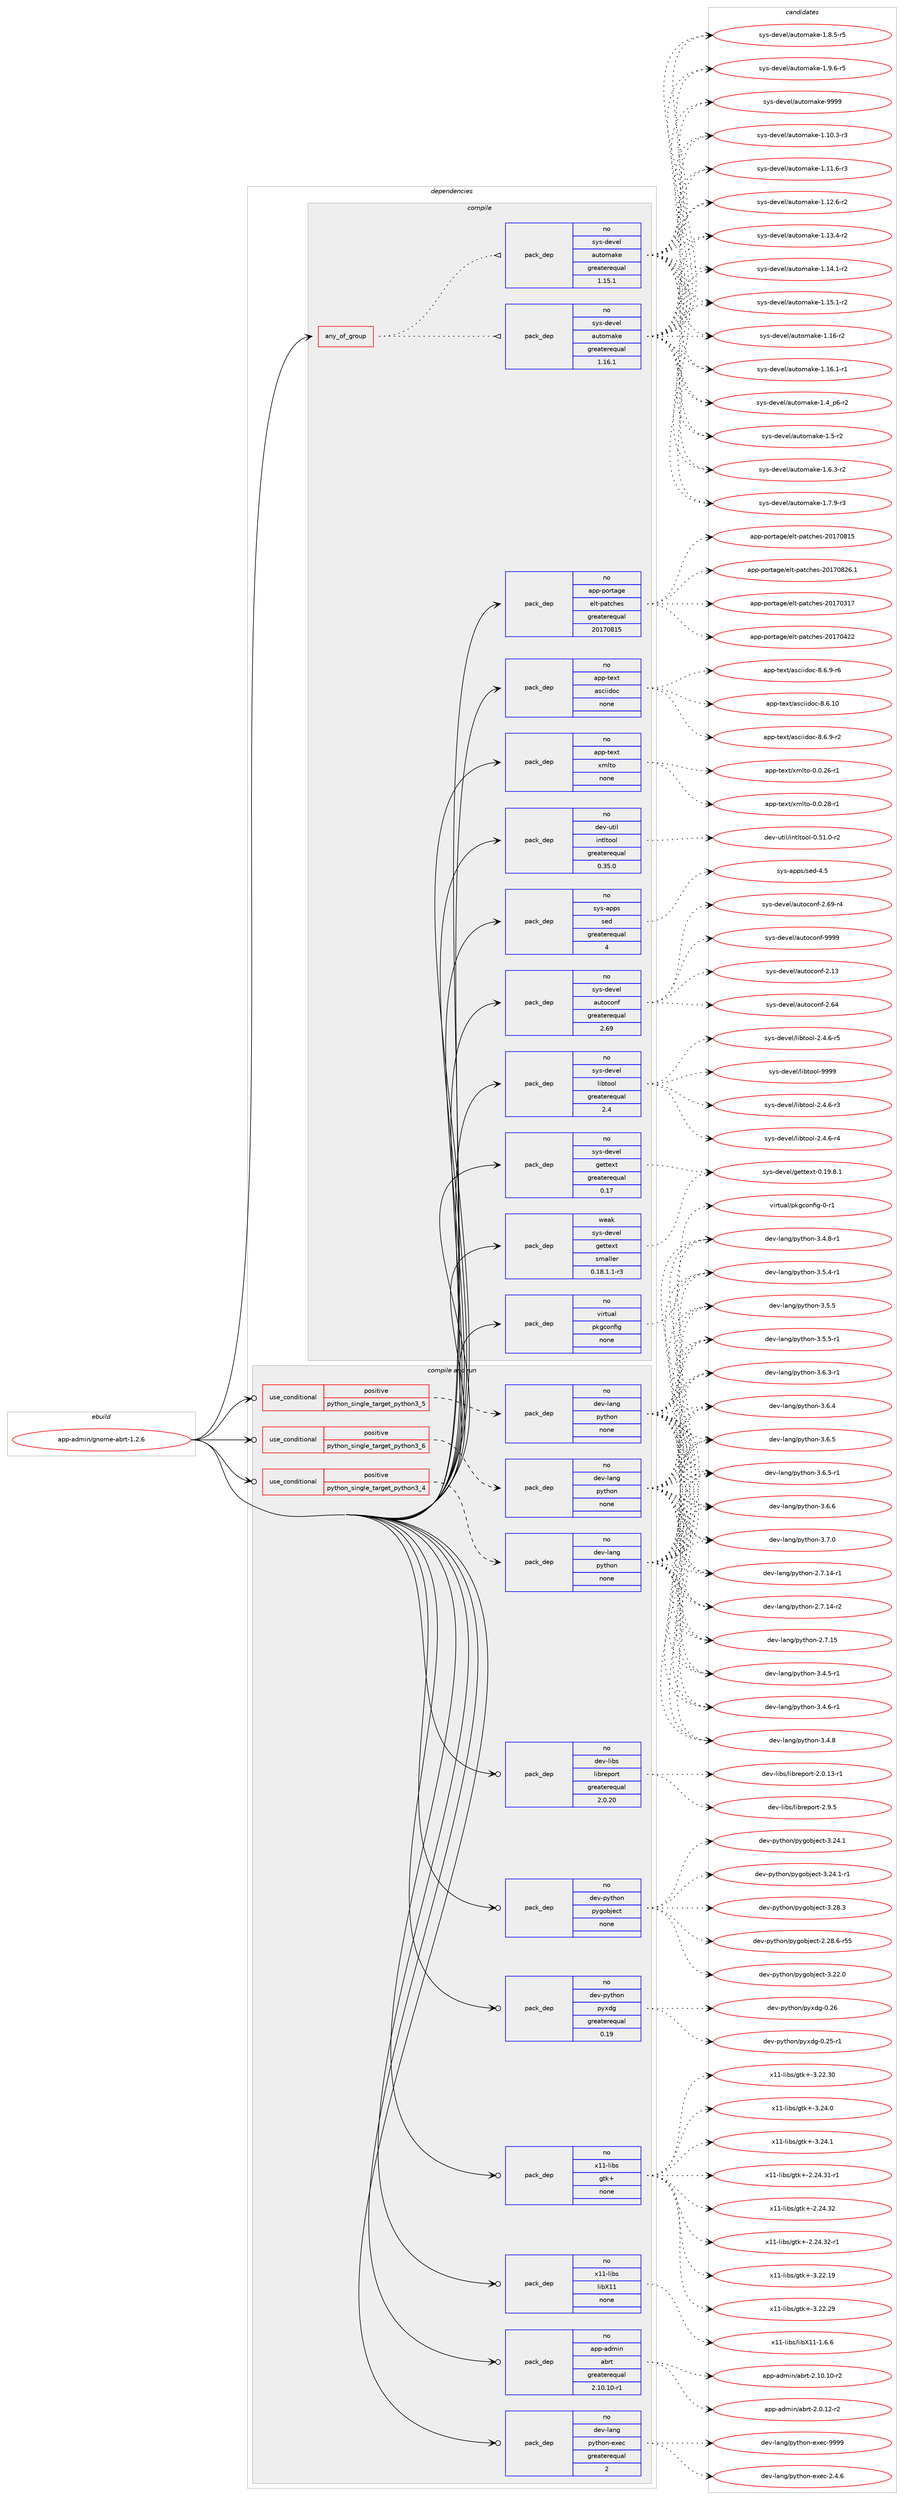 digraph prolog {

# *************
# Graph options
# *************

newrank=true;
concentrate=true;
compound=true;
graph [rankdir=LR,fontname=Helvetica,fontsize=10,ranksep=1.5];#, ranksep=2.5, nodesep=0.2];
edge  [arrowhead=vee];
node  [fontname=Helvetica,fontsize=10];

# **********
# The ebuild
# **********

subgraph cluster_leftcol {
color=gray;
rank=same;
label=<<i>ebuild</i>>;
id [label="app-admin/gnome-abrt-1.2.6", color=red, width=4, href="../app-admin/gnome-abrt-1.2.6.svg"];
}

# ****************
# The dependencies
# ****************

subgraph cluster_midcol {
color=gray;
label=<<i>dependencies</i>>;
subgraph cluster_compile {
fillcolor="#eeeeee";
style=filled;
label=<<i>compile</i>>;
subgraph any55 {
dependency2355 [label=<<TABLE BORDER="0" CELLBORDER="1" CELLSPACING="0" CELLPADDING="4"><TR><TD CELLPADDING="10">any_of_group</TD></TR></TABLE>>, shape=none, color=red];subgraph pack1870 {
dependency2356 [label=<<TABLE BORDER="0" CELLBORDER="1" CELLSPACING="0" CELLPADDING="4" WIDTH="220"><TR><TD ROWSPAN="6" CELLPADDING="30">pack_dep</TD></TR><TR><TD WIDTH="110">no</TD></TR><TR><TD>sys-devel</TD></TR><TR><TD>automake</TD></TR><TR><TD>greaterequal</TD></TR><TR><TD>1.16.1</TD></TR></TABLE>>, shape=none, color=blue];
}
dependency2355:e -> dependency2356:w [weight=20,style="dotted",arrowhead="oinv"];
subgraph pack1871 {
dependency2357 [label=<<TABLE BORDER="0" CELLBORDER="1" CELLSPACING="0" CELLPADDING="4" WIDTH="220"><TR><TD ROWSPAN="6" CELLPADDING="30">pack_dep</TD></TR><TR><TD WIDTH="110">no</TD></TR><TR><TD>sys-devel</TD></TR><TR><TD>automake</TD></TR><TR><TD>greaterequal</TD></TR><TR><TD>1.15.1</TD></TR></TABLE>>, shape=none, color=blue];
}
dependency2355:e -> dependency2357:w [weight=20,style="dotted",arrowhead="oinv"];
}
id:e -> dependency2355:w [weight=20,style="solid",arrowhead="vee"];
subgraph pack1872 {
dependency2358 [label=<<TABLE BORDER="0" CELLBORDER="1" CELLSPACING="0" CELLPADDING="4" WIDTH="220"><TR><TD ROWSPAN="6" CELLPADDING="30">pack_dep</TD></TR><TR><TD WIDTH="110">no</TD></TR><TR><TD>app-portage</TD></TR><TR><TD>elt-patches</TD></TR><TR><TD>greaterequal</TD></TR><TR><TD>20170815</TD></TR></TABLE>>, shape=none, color=blue];
}
id:e -> dependency2358:w [weight=20,style="solid",arrowhead="vee"];
subgraph pack1873 {
dependency2359 [label=<<TABLE BORDER="0" CELLBORDER="1" CELLSPACING="0" CELLPADDING="4" WIDTH="220"><TR><TD ROWSPAN="6" CELLPADDING="30">pack_dep</TD></TR><TR><TD WIDTH="110">no</TD></TR><TR><TD>app-text</TD></TR><TR><TD>asciidoc</TD></TR><TR><TD>none</TD></TR><TR><TD></TD></TR></TABLE>>, shape=none, color=blue];
}
id:e -> dependency2359:w [weight=20,style="solid",arrowhead="vee"];
subgraph pack1874 {
dependency2360 [label=<<TABLE BORDER="0" CELLBORDER="1" CELLSPACING="0" CELLPADDING="4" WIDTH="220"><TR><TD ROWSPAN="6" CELLPADDING="30">pack_dep</TD></TR><TR><TD WIDTH="110">no</TD></TR><TR><TD>app-text</TD></TR><TR><TD>xmlto</TD></TR><TR><TD>none</TD></TR><TR><TD></TD></TR></TABLE>>, shape=none, color=blue];
}
id:e -> dependency2360:w [weight=20,style="solid",arrowhead="vee"];
subgraph pack1875 {
dependency2361 [label=<<TABLE BORDER="0" CELLBORDER="1" CELLSPACING="0" CELLPADDING="4" WIDTH="220"><TR><TD ROWSPAN="6" CELLPADDING="30">pack_dep</TD></TR><TR><TD WIDTH="110">no</TD></TR><TR><TD>dev-util</TD></TR><TR><TD>intltool</TD></TR><TR><TD>greaterequal</TD></TR><TR><TD>0.35.0</TD></TR></TABLE>>, shape=none, color=blue];
}
id:e -> dependency2361:w [weight=20,style="solid",arrowhead="vee"];
subgraph pack1876 {
dependency2362 [label=<<TABLE BORDER="0" CELLBORDER="1" CELLSPACING="0" CELLPADDING="4" WIDTH="220"><TR><TD ROWSPAN="6" CELLPADDING="30">pack_dep</TD></TR><TR><TD WIDTH="110">no</TD></TR><TR><TD>sys-apps</TD></TR><TR><TD>sed</TD></TR><TR><TD>greaterequal</TD></TR><TR><TD>4</TD></TR></TABLE>>, shape=none, color=blue];
}
id:e -> dependency2362:w [weight=20,style="solid",arrowhead="vee"];
subgraph pack1877 {
dependency2363 [label=<<TABLE BORDER="0" CELLBORDER="1" CELLSPACING="0" CELLPADDING="4" WIDTH="220"><TR><TD ROWSPAN="6" CELLPADDING="30">pack_dep</TD></TR><TR><TD WIDTH="110">no</TD></TR><TR><TD>sys-devel</TD></TR><TR><TD>autoconf</TD></TR><TR><TD>greaterequal</TD></TR><TR><TD>2.69</TD></TR></TABLE>>, shape=none, color=blue];
}
id:e -> dependency2363:w [weight=20,style="solid",arrowhead="vee"];
subgraph pack1878 {
dependency2364 [label=<<TABLE BORDER="0" CELLBORDER="1" CELLSPACING="0" CELLPADDING="4" WIDTH="220"><TR><TD ROWSPAN="6" CELLPADDING="30">pack_dep</TD></TR><TR><TD WIDTH="110">no</TD></TR><TR><TD>sys-devel</TD></TR><TR><TD>gettext</TD></TR><TR><TD>greaterequal</TD></TR><TR><TD>0.17</TD></TR></TABLE>>, shape=none, color=blue];
}
id:e -> dependency2364:w [weight=20,style="solid",arrowhead="vee"];
subgraph pack1879 {
dependency2365 [label=<<TABLE BORDER="0" CELLBORDER="1" CELLSPACING="0" CELLPADDING="4" WIDTH="220"><TR><TD ROWSPAN="6" CELLPADDING="30">pack_dep</TD></TR><TR><TD WIDTH="110">no</TD></TR><TR><TD>sys-devel</TD></TR><TR><TD>libtool</TD></TR><TR><TD>greaterequal</TD></TR><TR><TD>2.4</TD></TR></TABLE>>, shape=none, color=blue];
}
id:e -> dependency2365:w [weight=20,style="solid",arrowhead="vee"];
subgraph pack1880 {
dependency2366 [label=<<TABLE BORDER="0" CELLBORDER="1" CELLSPACING="0" CELLPADDING="4" WIDTH="220"><TR><TD ROWSPAN="6" CELLPADDING="30">pack_dep</TD></TR><TR><TD WIDTH="110">no</TD></TR><TR><TD>virtual</TD></TR><TR><TD>pkgconfig</TD></TR><TR><TD>none</TD></TR><TR><TD></TD></TR></TABLE>>, shape=none, color=blue];
}
id:e -> dependency2366:w [weight=20,style="solid",arrowhead="vee"];
subgraph pack1881 {
dependency2367 [label=<<TABLE BORDER="0" CELLBORDER="1" CELLSPACING="0" CELLPADDING="4" WIDTH="220"><TR><TD ROWSPAN="6" CELLPADDING="30">pack_dep</TD></TR><TR><TD WIDTH="110">weak</TD></TR><TR><TD>sys-devel</TD></TR><TR><TD>gettext</TD></TR><TR><TD>smaller</TD></TR><TR><TD>0.18.1.1-r3</TD></TR></TABLE>>, shape=none, color=blue];
}
id:e -> dependency2367:w [weight=20,style="solid",arrowhead="vee"];
}
subgraph cluster_compileandrun {
fillcolor="#eeeeee";
style=filled;
label=<<i>compile and run</i>>;
subgraph cond432 {
dependency2368 [label=<<TABLE BORDER="0" CELLBORDER="1" CELLSPACING="0" CELLPADDING="4"><TR><TD ROWSPAN="3" CELLPADDING="10">use_conditional</TD></TR><TR><TD>positive</TD></TR><TR><TD>python_single_target_python3_4</TD></TR></TABLE>>, shape=none, color=red];
subgraph pack1882 {
dependency2369 [label=<<TABLE BORDER="0" CELLBORDER="1" CELLSPACING="0" CELLPADDING="4" WIDTH="220"><TR><TD ROWSPAN="6" CELLPADDING="30">pack_dep</TD></TR><TR><TD WIDTH="110">no</TD></TR><TR><TD>dev-lang</TD></TR><TR><TD>python</TD></TR><TR><TD>none</TD></TR><TR><TD></TD></TR></TABLE>>, shape=none, color=blue];
}
dependency2368:e -> dependency2369:w [weight=20,style="dashed",arrowhead="vee"];
}
id:e -> dependency2368:w [weight=20,style="solid",arrowhead="odotvee"];
subgraph cond433 {
dependency2370 [label=<<TABLE BORDER="0" CELLBORDER="1" CELLSPACING="0" CELLPADDING="4"><TR><TD ROWSPAN="3" CELLPADDING="10">use_conditional</TD></TR><TR><TD>positive</TD></TR><TR><TD>python_single_target_python3_5</TD></TR></TABLE>>, shape=none, color=red];
subgraph pack1883 {
dependency2371 [label=<<TABLE BORDER="0" CELLBORDER="1" CELLSPACING="0" CELLPADDING="4" WIDTH="220"><TR><TD ROWSPAN="6" CELLPADDING="30">pack_dep</TD></TR><TR><TD WIDTH="110">no</TD></TR><TR><TD>dev-lang</TD></TR><TR><TD>python</TD></TR><TR><TD>none</TD></TR><TR><TD></TD></TR></TABLE>>, shape=none, color=blue];
}
dependency2370:e -> dependency2371:w [weight=20,style="dashed",arrowhead="vee"];
}
id:e -> dependency2370:w [weight=20,style="solid",arrowhead="odotvee"];
subgraph cond434 {
dependency2372 [label=<<TABLE BORDER="0" CELLBORDER="1" CELLSPACING="0" CELLPADDING="4"><TR><TD ROWSPAN="3" CELLPADDING="10">use_conditional</TD></TR><TR><TD>positive</TD></TR><TR><TD>python_single_target_python3_6</TD></TR></TABLE>>, shape=none, color=red];
subgraph pack1884 {
dependency2373 [label=<<TABLE BORDER="0" CELLBORDER="1" CELLSPACING="0" CELLPADDING="4" WIDTH="220"><TR><TD ROWSPAN="6" CELLPADDING="30">pack_dep</TD></TR><TR><TD WIDTH="110">no</TD></TR><TR><TD>dev-lang</TD></TR><TR><TD>python</TD></TR><TR><TD>none</TD></TR><TR><TD></TD></TR></TABLE>>, shape=none, color=blue];
}
dependency2372:e -> dependency2373:w [weight=20,style="dashed",arrowhead="vee"];
}
id:e -> dependency2372:w [weight=20,style="solid",arrowhead="odotvee"];
subgraph pack1885 {
dependency2374 [label=<<TABLE BORDER="0" CELLBORDER="1" CELLSPACING="0" CELLPADDING="4" WIDTH="220"><TR><TD ROWSPAN="6" CELLPADDING="30">pack_dep</TD></TR><TR><TD WIDTH="110">no</TD></TR><TR><TD>app-admin</TD></TR><TR><TD>abrt</TD></TR><TR><TD>greaterequal</TD></TR><TR><TD>2.10.10-r1</TD></TR></TABLE>>, shape=none, color=blue];
}
id:e -> dependency2374:w [weight=20,style="solid",arrowhead="odotvee"];
subgraph pack1886 {
dependency2375 [label=<<TABLE BORDER="0" CELLBORDER="1" CELLSPACING="0" CELLPADDING="4" WIDTH="220"><TR><TD ROWSPAN="6" CELLPADDING="30">pack_dep</TD></TR><TR><TD WIDTH="110">no</TD></TR><TR><TD>dev-lang</TD></TR><TR><TD>python-exec</TD></TR><TR><TD>greaterequal</TD></TR><TR><TD>2</TD></TR></TABLE>>, shape=none, color=blue];
}
id:e -> dependency2375:w [weight=20,style="solid",arrowhead="odotvee"];
subgraph pack1887 {
dependency2376 [label=<<TABLE BORDER="0" CELLBORDER="1" CELLSPACING="0" CELLPADDING="4" WIDTH="220"><TR><TD ROWSPAN="6" CELLPADDING="30">pack_dep</TD></TR><TR><TD WIDTH="110">no</TD></TR><TR><TD>dev-libs</TD></TR><TR><TD>libreport</TD></TR><TR><TD>greaterequal</TD></TR><TR><TD>2.0.20</TD></TR></TABLE>>, shape=none, color=blue];
}
id:e -> dependency2376:w [weight=20,style="solid",arrowhead="odotvee"];
subgraph pack1888 {
dependency2377 [label=<<TABLE BORDER="0" CELLBORDER="1" CELLSPACING="0" CELLPADDING="4" WIDTH="220"><TR><TD ROWSPAN="6" CELLPADDING="30">pack_dep</TD></TR><TR><TD WIDTH="110">no</TD></TR><TR><TD>dev-python</TD></TR><TR><TD>pygobject</TD></TR><TR><TD>none</TD></TR><TR><TD></TD></TR></TABLE>>, shape=none, color=blue];
}
id:e -> dependency2377:w [weight=20,style="solid",arrowhead="odotvee"];
subgraph pack1889 {
dependency2378 [label=<<TABLE BORDER="0" CELLBORDER="1" CELLSPACING="0" CELLPADDING="4" WIDTH="220"><TR><TD ROWSPAN="6" CELLPADDING="30">pack_dep</TD></TR><TR><TD WIDTH="110">no</TD></TR><TR><TD>dev-python</TD></TR><TR><TD>pyxdg</TD></TR><TR><TD>greaterequal</TD></TR><TR><TD>0.19</TD></TR></TABLE>>, shape=none, color=blue];
}
id:e -> dependency2378:w [weight=20,style="solid",arrowhead="odotvee"];
subgraph pack1890 {
dependency2379 [label=<<TABLE BORDER="0" CELLBORDER="1" CELLSPACING="0" CELLPADDING="4" WIDTH="220"><TR><TD ROWSPAN="6" CELLPADDING="30">pack_dep</TD></TR><TR><TD WIDTH="110">no</TD></TR><TR><TD>x11-libs</TD></TR><TR><TD>gtk+</TD></TR><TR><TD>none</TD></TR><TR><TD></TD></TR></TABLE>>, shape=none, color=blue];
}
id:e -> dependency2379:w [weight=20,style="solid",arrowhead="odotvee"];
subgraph pack1891 {
dependency2380 [label=<<TABLE BORDER="0" CELLBORDER="1" CELLSPACING="0" CELLPADDING="4" WIDTH="220"><TR><TD ROWSPAN="6" CELLPADDING="30">pack_dep</TD></TR><TR><TD WIDTH="110">no</TD></TR><TR><TD>x11-libs</TD></TR><TR><TD>libX11</TD></TR><TR><TD>none</TD></TR><TR><TD></TD></TR></TABLE>>, shape=none, color=blue];
}
id:e -> dependency2380:w [weight=20,style="solid",arrowhead="odotvee"];
}
subgraph cluster_run {
fillcolor="#eeeeee";
style=filled;
label=<<i>run</i>>;
}
}

# **************
# The candidates
# **************

subgraph cluster_choices {
rank=same;
color=gray;
label=<<i>candidates</i>>;

subgraph choice1870 {
color=black;
nodesep=1;
choice11512111545100101118101108479711711611110997107101454946494846514511451 [label="sys-devel/automake-1.10.3-r3", color=red, width=4,href="../sys-devel/automake-1.10.3-r3.svg"];
choice11512111545100101118101108479711711611110997107101454946494946544511451 [label="sys-devel/automake-1.11.6-r3", color=red, width=4,href="../sys-devel/automake-1.11.6-r3.svg"];
choice11512111545100101118101108479711711611110997107101454946495046544511450 [label="sys-devel/automake-1.12.6-r2", color=red, width=4,href="../sys-devel/automake-1.12.6-r2.svg"];
choice11512111545100101118101108479711711611110997107101454946495146524511450 [label="sys-devel/automake-1.13.4-r2", color=red, width=4,href="../sys-devel/automake-1.13.4-r2.svg"];
choice11512111545100101118101108479711711611110997107101454946495246494511450 [label="sys-devel/automake-1.14.1-r2", color=red, width=4,href="../sys-devel/automake-1.14.1-r2.svg"];
choice11512111545100101118101108479711711611110997107101454946495346494511450 [label="sys-devel/automake-1.15.1-r2", color=red, width=4,href="../sys-devel/automake-1.15.1-r2.svg"];
choice1151211154510010111810110847971171161111099710710145494649544511450 [label="sys-devel/automake-1.16-r2", color=red, width=4,href="../sys-devel/automake-1.16-r2.svg"];
choice11512111545100101118101108479711711611110997107101454946495446494511449 [label="sys-devel/automake-1.16.1-r1", color=red, width=4,href="../sys-devel/automake-1.16.1-r1.svg"];
choice115121115451001011181011084797117116111109971071014549465295112544511450 [label="sys-devel/automake-1.4_p6-r2", color=red, width=4,href="../sys-devel/automake-1.4_p6-r2.svg"];
choice11512111545100101118101108479711711611110997107101454946534511450 [label="sys-devel/automake-1.5-r2", color=red, width=4,href="../sys-devel/automake-1.5-r2.svg"];
choice115121115451001011181011084797117116111109971071014549465446514511450 [label="sys-devel/automake-1.6.3-r2", color=red, width=4,href="../sys-devel/automake-1.6.3-r2.svg"];
choice115121115451001011181011084797117116111109971071014549465546574511451 [label="sys-devel/automake-1.7.9-r3", color=red, width=4,href="../sys-devel/automake-1.7.9-r3.svg"];
choice115121115451001011181011084797117116111109971071014549465646534511453 [label="sys-devel/automake-1.8.5-r5", color=red, width=4,href="../sys-devel/automake-1.8.5-r5.svg"];
choice115121115451001011181011084797117116111109971071014549465746544511453 [label="sys-devel/automake-1.9.6-r5", color=red, width=4,href="../sys-devel/automake-1.9.6-r5.svg"];
choice115121115451001011181011084797117116111109971071014557575757 [label="sys-devel/automake-9999", color=red, width=4,href="../sys-devel/automake-9999.svg"];
dependency2356:e -> choice11512111545100101118101108479711711611110997107101454946494846514511451:w [style=dotted,weight="100"];
dependency2356:e -> choice11512111545100101118101108479711711611110997107101454946494946544511451:w [style=dotted,weight="100"];
dependency2356:e -> choice11512111545100101118101108479711711611110997107101454946495046544511450:w [style=dotted,weight="100"];
dependency2356:e -> choice11512111545100101118101108479711711611110997107101454946495146524511450:w [style=dotted,weight="100"];
dependency2356:e -> choice11512111545100101118101108479711711611110997107101454946495246494511450:w [style=dotted,weight="100"];
dependency2356:e -> choice11512111545100101118101108479711711611110997107101454946495346494511450:w [style=dotted,weight="100"];
dependency2356:e -> choice1151211154510010111810110847971171161111099710710145494649544511450:w [style=dotted,weight="100"];
dependency2356:e -> choice11512111545100101118101108479711711611110997107101454946495446494511449:w [style=dotted,weight="100"];
dependency2356:e -> choice115121115451001011181011084797117116111109971071014549465295112544511450:w [style=dotted,weight="100"];
dependency2356:e -> choice11512111545100101118101108479711711611110997107101454946534511450:w [style=dotted,weight="100"];
dependency2356:e -> choice115121115451001011181011084797117116111109971071014549465446514511450:w [style=dotted,weight="100"];
dependency2356:e -> choice115121115451001011181011084797117116111109971071014549465546574511451:w [style=dotted,weight="100"];
dependency2356:e -> choice115121115451001011181011084797117116111109971071014549465646534511453:w [style=dotted,weight="100"];
dependency2356:e -> choice115121115451001011181011084797117116111109971071014549465746544511453:w [style=dotted,weight="100"];
dependency2356:e -> choice115121115451001011181011084797117116111109971071014557575757:w [style=dotted,weight="100"];
}
subgraph choice1871 {
color=black;
nodesep=1;
choice11512111545100101118101108479711711611110997107101454946494846514511451 [label="sys-devel/automake-1.10.3-r3", color=red, width=4,href="../sys-devel/automake-1.10.3-r3.svg"];
choice11512111545100101118101108479711711611110997107101454946494946544511451 [label="sys-devel/automake-1.11.6-r3", color=red, width=4,href="../sys-devel/automake-1.11.6-r3.svg"];
choice11512111545100101118101108479711711611110997107101454946495046544511450 [label="sys-devel/automake-1.12.6-r2", color=red, width=4,href="../sys-devel/automake-1.12.6-r2.svg"];
choice11512111545100101118101108479711711611110997107101454946495146524511450 [label="sys-devel/automake-1.13.4-r2", color=red, width=4,href="../sys-devel/automake-1.13.4-r2.svg"];
choice11512111545100101118101108479711711611110997107101454946495246494511450 [label="sys-devel/automake-1.14.1-r2", color=red, width=4,href="../sys-devel/automake-1.14.1-r2.svg"];
choice11512111545100101118101108479711711611110997107101454946495346494511450 [label="sys-devel/automake-1.15.1-r2", color=red, width=4,href="../sys-devel/automake-1.15.1-r2.svg"];
choice1151211154510010111810110847971171161111099710710145494649544511450 [label="sys-devel/automake-1.16-r2", color=red, width=4,href="../sys-devel/automake-1.16-r2.svg"];
choice11512111545100101118101108479711711611110997107101454946495446494511449 [label="sys-devel/automake-1.16.1-r1", color=red, width=4,href="../sys-devel/automake-1.16.1-r1.svg"];
choice115121115451001011181011084797117116111109971071014549465295112544511450 [label="sys-devel/automake-1.4_p6-r2", color=red, width=4,href="../sys-devel/automake-1.4_p6-r2.svg"];
choice11512111545100101118101108479711711611110997107101454946534511450 [label="sys-devel/automake-1.5-r2", color=red, width=4,href="../sys-devel/automake-1.5-r2.svg"];
choice115121115451001011181011084797117116111109971071014549465446514511450 [label="sys-devel/automake-1.6.3-r2", color=red, width=4,href="../sys-devel/automake-1.6.3-r2.svg"];
choice115121115451001011181011084797117116111109971071014549465546574511451 [label="sys-devel/automake-1.7.9-r3", color=red, width=4,href="../sys-devel/automake-1.7.9-r3.svg"];
choice115121115451001011181011084797117116111109971071014549465646534511453 [label="sys-devel/automake-1.8.5-r5", color=red, width=4,href="../sys-devel/automake-1.8.5-r5.svg"];
choice115121115451001011181011084797117116111109971071014549465746544511453 [label="sys-devel/automake-1.9.6-r5", color=red, width=4,href="../sys-devel/automake-1.9.6-r5.svg"];
choice115121115451001011181011084797117116111109971071014557575757 [label="sys-devel/automake-9999", color=red, width=4,href="../sys-devel/automake-9999.svg"];
dependency2357:e -> choice11512111545100101118101108479711711611110997107101454946494846514511451:w [style=dotted,weight="100"];
dependency2357:e -> choice11512111545100101118101108479711711611110997107101454946494946544511451:w [style=dotted,weight="100"];
dependency2357:e -> choice11512111545100101118101108479711711611110997107101454946495046544511450:w [style=dotted,weight="100"];
dependency2357:e -> choice11512111545100101118101108479711711611110997107101454946495146524511450:w [style=dotted,weight="100"];
dependency2357:e -> choice11512111545100101118101108479711711611110997107101454946495246494511450:w [style=dotted,weight="100"];
dependency2357:e -> choice11512111545100101118101108479711711611110997107101454946495346494511450:w [style=dotted,weight="100"];
dependency2357:e -> choice1151211154510010111810110847971171161111099710710145494649544511450:w [style=dotted,weight="100"];
dependency2357:e -> choice11512111545100101118101108479711711611110997107101454946495446494511449:w [style=dotted,weight="100"];
dependency2357:e -> choice115121115451001011181011084797117116111109971071014549465295112544511450:w [style=dotted,weight="100"];
dependency2357:e -> choice11512111545100101118101108479711711611110997107101454946534511450:w [style=dotted,weight="100"];
dependency2357:e -> choice115121115451001011181011084797117116111109971071014549465446514511450:w [style=dotted,weight="100"];
dependency2357:e -> choice115121115451001011181011084797117116111109971071014549465546574511451:w [style=dotted,weight="100"];
dependency2357:e -> choice115121115451001011181011084797117116111109971071014549465646534511453:w [style=dotted,weight="100"];
dependency2357:e -> choice115121115451001011181011084797117116111109971071014549465746544511453:w [style=dotted,weight="100"];
dependency2357:e -> choice115121115451001011181011084797117116111109971071014557575757:w [style=dotted,weight="100"];
}
subgraph choice1872 {
color=black;
nodesep=1;
choice97112112451121111141169710310147101108116451129711699104101115455048495548514955 [label="app-portage/elt-patches-20170317", color=red, width=4,href="../app-portage/elt-patches-20170317.svg"];
choice97112112451121111141169710310147101108116451129711699104101115455048495548525050 [label="app-portage/elt-patches-20170422", color=red, width=4,href="../app-portage/elt-patches-20170422.svg"];
choice97112112451121111141169710310147101108116451129711699104101115455048495548564953 [label="app-portage/elt-patches-20170815", color=red, width=4,href="../app-portage/elt-patches-20170815.svg"];
choice971121124511211111411697103101471011081164511297116991041011154550484955485650544649 [label="app-portage/elt-patches-20170826.1", color=red, width=4,href="../app-portage/elt-patches-20170826.1.svg"];
dependency2358:e -> choice97112112451121111141169710310147101108116451129711699104101115455048495548514955:w [style=dotted,weight="100"];
dependency2358:e -> choice97112112451121111141169710310147101108116451129711699104101115455048495548525050:w [style=dotted,weight="100"];
dependency2358:e -> choice97112112451121111141169710310147101108116451129711699104101115455048495548564953:w [style=dotted,weight="100"];
dependency2358:e -> choice971121124511211111411697103101471011081164511297116991041011154550484955485650544649:w [style=dotted,weight="100"];
}
subgraph choice1873 {
color=black;
nodesep=1;
choice97112112451161011201164797115991051051001119945564654464948 [label="app-text/asciidoc-8.6.10", color=red, width=4,href="../app-text/asciidoc-8.6.10.svg"];
choice9711211245116101120116479711599105105100111994556465446574511450 [label="app-text/asciidoc-8.6.9-r2", color=red, width=4,href="../app-text/asciidoc-8.6.9-r2.svg"];
choice9711211245116101120116479711599105105100111994556465446574511454 [label="app-text/asciidoc-8.6.9-r6", color=red, width=4,href="../app-text/asciidoc-8.6.9-r6.svg"];
dependency2359:e -> choice97112112451161011201164797115991051051001119945564654464948:w [style=dotted,weight="100"];
dependency2359:e -> choice9711211245116101120116479711599105105100111994556465446574511450:w [style=dotted,weight="100"];
dependency2359:e -> choice9711211245116101120116479711599105105100111994556465446574511454:w [style=dotted,weight="100"];
}
subgraph choice1874 {
color=black;
nodesep=1;
choice971121124511610112011647120109108116111454846484650544511449 [label="app-text/xmlto-0.0.26-r1", color=red, width=4,href="../app-text/xmlto-0.0.26-r1.svg"];
choice971121124511610112011647120109108116111454846484650564511449 [label="app-text/xmlto-0.0.28-r1", color=red, width=4,href="../app-text/xmlto-0.0.28-r1.svg"];
dependency2360:e -> choice971121124511610112011647120109108116111454846484650544511449:w [style=dotted,weight="100"];
dependency2360:e -> choice971121124511610112011647120109108116111454846484650564511449:w [style=dotted,weight="100"];
}
subgraph choice1875 {
color=black;
nodesep=1;
choice1001011184511711610510847105110116108116111111108454846534946484511450 [label="dev-util/intltool-0.51.0-r2", color=red, width=4,href="../dev-util/intltool-0.51.0-r2.svg"];
dependency2361:e -> choice1001011184511711610510847105110116108116111111108454846534946484511450:w [style=dotted,weight="100"];
}
subgraph choice1876 {
color=black;
nodesep=1;
choice11512111545971121121154711510110045524653 [label="sys-apps/sed-4.5", color=red, width=4,href="../sys-apps/sed-4.5.svg"];
dependency2362:e -> choice11512111545971121121154711510110045524653:w [style=dotted,weight="100"];
}
subgraph choice1877 {
color=black;
nodesep=1;
choice115121115451001011181011084797117116111991111101024550464951 [label="sys-devel/autoconf-2.13", color=red, width=4,href="../sys-devel/autoconf-2.13.svg"];
choice115121115451001011181011084797117116111991111101024550465452 [label="sys-devel/autoconf-2.64", color=red, width=4,href="../sys-devel/autoconf-2.64.svg"];
choice1151211154510010111810110847971171161119911111010245504654574511452 [label="sys-devel/autoconf-2.69-r4", color=red, width=4,href="../sys-devel/autoconf-2.69-r4.svg"];
choice115121115451001011181011084797117116111991111101024557575757 [label="sys-devel/autoconf-9999", color=red, width=4,href="../sys-devel/autoconf-9999.svg"];
dependency2363:e -> choice115121115451001011181011084797117116111991111101024550464951:w [style=dotted,weight="100"];
dependency2363:e -> choice115121115451001011181011084797117116111991111101024550465452:w [style=dotted,weight="100"];
dependency2363:e -> choice1151211154510010111810110847971171161119911111010245504654574511452:w [style=dotted,weight="100"];
dependency2363:e -> choice115121115451001011181011084797117116111991111101024557575757:w [style=dotted,weight="100"];
}
subgraph choice1878 {
color=black;
nodesep=1;
choice1151211154510010111810110847103101116116101120116454846495746564649 [label="sys-devel/gettext-0.19.8.1", color=red, width=4,href="../sys-devel/gettext-0.19.8.1.svg"];
dependency2364:e -> choice1151211154510010111810110847103101116116101120116454846495746564649:w [style=dotted,weight="100"];
}
subgraph choice1879 {
color=black;
nodesep=1;
choice1151211154510010111810110847108105981161111111084550465246544511451 [label="sys-devel/libtool-2.4.6-r3", color=red, width=4,href="../sys-devel/libtool-2.4.6-r3.svg"];
choice1151211154510010111810110847108105981161111111084550465246544511452 [label="sys-devel/libtool-2.4.6-r4", color=red, width=4,href="../sys-devel/libtool-2.4.6-r4.svg"];
choice1151211154510010111810110847108105981161111111084550465246544511453 [label="sys-devel/libtool-2.4.6-r5", color=red, width=4,href="../sys-devel/libtool-2.4.6-r5.svg"];
choice1151211154510010111810110847108105981161111111084557575757 [label="sys-devel/libtool-9999", color=red, width=4,href="../sys-devel/libtool-9999.svg"];
dependency2365:e -> choice1151211154510010111810110847108105981161111111084550465246544511451:w [style=dotted,weight="100"];
dependency2365:e -> choice1151211154510010111810110847108105981161111111084550465246544511452:w [style=dotted,weight="100"];
dependency2365:e -> choice1151211154510010111810110847108105981161111111084550465246544511453:w [style=dotted,weight="100"];
dependency2365:e -> choice1151211154510010111810110847108105981161111111084557575757:w [style=dotted,weight="100"];
}
subgraph choice1880 {
color=black;
nodesep=1;
choice11810511411611797108471121071039911111010210510345484511449 [label="virtual/pkgconfig-0-r1", color=red, width=4,href="../virtual/pkgconfig-0-r1.svg"];
dependency2366:e -> choice11810511411611797108471121071039911111010210510345484511449:w [style=dotted,weight="100"];
}
subgraph choice1881 {
color=black;
nodesep=1;
choice1151211154510010111810110847103101116116101120116454846495746564649 [label="sys-devel/gettext-0.19.8.1", color=red, width=4,href="../sys-devel/gettext-0.19.8.1.svg"];
dependency2367:e -> choice1151211154510010111810110847103101116116101120116454846495746564649:w [style=dotted,weight="100"];
}
subgraph choice1882 {
color=black;
nodesep=1;
choice100101118451089711010347112121116104111110455046554649524511449 [label="dev-lang/python-2.7.14-r1", color=red, width=4,href="../dev-lang/python-2.7.14-r1.svg"];
choice100101118451089711010347112121116104111110455046554649524511450 [label="dev-lang/python-2.7.14-r2", color=red, width=4,href="../dev-lang/python-2.7.14-r2.svg"];
choice10010111845108971101034711212111610411111045504655464953 [label="dev-lang/python-2.7.15", color=red, width=4,href="../dev-lang/python-2.7.15.svg"];
choice1001011184510897110103471121211161041111104551465246534511449 [label="dev-lang/python-3.4.5-r1", color=red, width=4,href="../dev-lang/python-3.4.5-r1.svg"];
choice1001011184510897110103471121211161041111104551465246544511449 [label="dev-lang/python-3.4.6-r1", color=red, width=4,href="../dev-lang/python-3.4.6-r1.svg"];
choice100101118451089711010347112121116104111110455146524656 [label="dev-lang/python-3.4.8", color=red, width=4,href="../dev-lang/python-3.4.8.svg"];
choice1001011184510897110103471121211161041111104551465246564511449 [label="dev-lang/python-3.4.8-r1", color=red, width=4,href="../dev-lang/python-3.4.8-r1.svg"];
choice1001011184510897110103471121211161041111104551465346524511449 [label="dev-lang/python-3.5.4-r1", color=red, width=4,href="../dev-lang/python-3.5.4-r1.svg"];
choice100101118451089711010347112121116104111110455146534653 [label="dev-lang/python-3.5.5", color=red, width=4,href="../dev-lang/python-3.5.5.svg"];
choice1001011184510897110103471121211161041111104551465346534511449 [label="dev-lang/python-3.5.5-r1", color=red, width=4,href="../dev-lang/python-3.5.5-r1.svg"];
choice1001011184510897110103471121211161041111104551465446514511449 [label="dev-lang/python-3.6.3-r1", color=red, width=4,href="../dev-lang/python-3.6.3-r1.svg"];
choice100101118451089711010347112121116104111110455146544652 [label="dev-lang/python-3.6.4", color=red, width=4,href="../dev-lang/python-3.6.4.svg"];
choice100101118451089711010347112121116104111110455146544653 [label="dev-lang/python-3.6.5", color=red, width=4,href="../dev-lang/python-3.6.5.svg"];
choice1001011184510897110103471121211161041111104551465446534511449 [label="dev-lang/python-3.6.5-r1", color=red, width=4,href="../dev-lang/python-3.6.5-r1.svg"];
choice100101118451089711010347112121116104111110455146544654 [label="dev-lang/python-3.6.6", color=red, width=4,href="../dev-lang/python-3.6.6.svg"];
choice100101118451089711010347112121116104111110455146554648 [label="dev-lang/python-3.7.0", color=red, width=4,href="../dev-lang/python-3.7.0.svg"];
dependency2369:e -> choice100101118451089711010347112121116104111110455046554649524511449:w [style=dotted,weight="100"];
dependency2369:e -> choice100101118451089711010347112121116104111110455046554649524511450:w [style=dotted,weight="100"];
dependency2369:e -> choice10010111845108971101034711212111610411111045504655464953:w [style=dotted,weight="100"];
dependency2369:e -> choice1001011184510897110103471121211161041111104551465246534511449:w [style=dotted,weight="100"];
dependency2369:e -> choice1001011184510897110103471121211161041111104551465246544511449:w [style=dotted,weight="100"];
dependency2369:e -> choice100101118451089711010347112121116104111110455146524656:w [style=dotted,weight="100"];
dependency2369:e -> choice1001011184510897110103471121211161041111104551465246564511449:w [style=dotted,weight="100"];
dependency2369:e -> choice1001011184510897110103471121211161041111104551465346524511449:w [style=dotted,weight="100"];
dependency2369:e -> choice100101118451089711010347112121116104111110455146534653:w [style=dotted,weight="100"];
dependency2369:e -> choice1001011184510897110103471121211161041111104551465346534511449:w [style=dotted,weight="100"];
dependency2369:e -> choice1001011184510897110103471121211161041111104551465446514511449:w [style=dotted,weight="100"];
dependency2369:e -> choice100101118451089711010347112121116104111110455146544652:w [style=dotted,weight="100"];
dependency2369:e -> choice100101118451089711010347112121116104111110455146544653:w [style=dotted,weight="100"];
dependency2369:e -> choice1001011184510897110103471121211161041111104551465446534511449:w [style=dotted,weight="100"];
dependency2369:e -> choice100101118451089711010347112121116104111110455146544654:w [style=dotted,weight="100"];
dependency2369:e -> choice100101118451089711010347112121116104111110455146554648:w [style=dotted,weight="100"];
}
subgraph choice1883 {
color=black;
nodesep=1;
choice100101118451089711010347112121116104111110455046554649524511449 [label="dev-lang/python-2.7.14-r1", color=red, width=4,href="../dev-lang/python-2.7.14-r1.svg"];
choice100101118451089711010347112121116104111110455046554649524511450 [label="dev-lang/python-2.7.14-r2", color=red, width=4,href="../dev-lang/python-2.7.14-r2.svg"];
choice10010111845108971101034711212111610411111045504655464953 [label="dev-lang/python-2.7.15", color=red, width=4,href="../dev-lang/python-2.7.15.svg"];
choice1001011184510897110103471121211161041111104551465246534511449 [label="dev-lang/python-3.4.5-r1", color=red, width=4,href="../dev-lang/python-3.4.5-r1.svg"];
choice1001011184510897110103471121211161041111104551465246544511449 [label="dev-lang/python-3.4.6-r1", color=red, width=4,href="../dev-lang/python-3.4.6-r1.svg"];
choice100101118451089711010347112121116104111110455146524656 [label="dev-lang/python-3.4.8", color=red, width=4,href="../dev-lang/python-3.4.8.svg"];
choice1001011184510897110103471121211161041111104551465246564511449 [label="dev-lang/python-3.4.8-r1", color=red, width=4,href="../dev-lang/python-3.4.8-r1.svg"];
choice1001011184510897110103471121211161041111104551465346524511449 [label="dev-lang/python-3.5.4-r1", color=red, width=4,href="../dev-lang/python-3.5.4-r1.svg"];
choice100101118451089711010347112121116104111110455146534653 [label="dev-lang/python-3.5.5", color=red, width=4,href="../dev-lang/python-3.5.5.svg"];
choice1001011184510897110103471121211161041111104551465346534511449 [label="dev-lang/python-3.5.5-r1", color=red, width=4,href="../dev-lang/python-3.5.5-r1.svg"];
choice1001011184510897110103471121211161041111104551465446514511449 [label="dev-lang/python-3.6.3-r1", color=red, width=4,href="../dev-lang/python-3.6.3-r1.svg"];
choice100101118451089711010347112121116104111110455146544652 [label="dev-lang/python-3.6.4", color=red, width=4,href="../dev-lang/python-3.6.4.svg"];
choice100101118451089711010347112121116104111110455146544653 [label="dev-lang/python-3.6.5", color=red, width=4,href="../dev-lang/python-3.6.5.svg"];
choice1001011184510897110103471121211161041111104551465446534511449 [label="dev-lang/python-3.6.5-r1", color=red, width=4,href="../dev-lang/python-3.6.5-r1.svg"];
choice100101118451089711010347112121116104111110455146544654 [label="dev-lang/python-3.6.6", color=red, width=4,href="../dev-lang/python-3.6.6.svg"];
choice100101118451089711010347112121116104111110455146554648 [label="dev-lang/python-3.7.0", color=red, width=4,href="../dev-lang/python-3.7.0.svg"];
dependency2371:e -> choice100101118451089711010347112121116104111110455046554649524511449:w [style=dotted,weight="100"];
dependency2371:e -> choice100101118451089711010347112121116104111110455046554649524511450:w [style=dotted,weight="100"];
dependency2371:e -> choice10010111845108971101034711212111610411111045504655464953:w [style=dotted,weight="100"];
dependency2371:e -> choice1001011184510897110103471121211161041111104551465246534511449:w [style=dotted,weight="100"];
dependency2371:e -> choice1001011184510897110103471121211161041111104551465246544511449:w [style=dotted,weight="100"];
dependency2371:e -> choice100101118451089711010347112121116104111110455146524656:w [style=dotted,weight="100"];
dependency2371:e -> choice1001011184510897110103471121211161041111104551465246564511449:w [style=dotted,weight="100"];
dependency2371:e -> choice1001011184510897110103471121211161041111104551465346524511449:w [style=dotted,weight="100"];
dependency2371:e -> choice100101118451089711010347112121116104111110455146534653:w [style=dotted,weight="100"];
dependency2371:e -> choice1001011184510897110103471121211161041111104551465346534511449:w [style=dotted,weight="100"];
dependency2371:e -> choice1001011184510897110103471121211161041111104551465446514511449:w [style=dotted,weight="100"];
dependency2371:e -> choice100101118451089711010347112121116104111110455146544652:w [style=dotted,weight="100"];
dependency2371:e -> choice100101118451089711010347112121116104111110455146544653:w [style=dotted,weight="100"];
dependency2371:e -> choice1001011184510897110103471121211161041111104551465446534511449:w [style=dotted,weight="100"];
dependency2371:e -> choice100101118451089711010347112121116104111110455146544654:w [style=dotted,weight="100"];
dependency2371:e -> choice100101118451089711010347112121116104111110455146554648:w [style=dotted,weight="100"];
}
subgraph choice1884 {
color=black;
nodesep=1;
choice100101118451089711010347112121116104111110455046554649524511449 [label="dev-lang/python-2.7.14-r1", color=red, width=4,href="../dev-lang/python-2.7.14-r1.svg"];
choice100101118451089711010347112121116104111110455046554649524511450 [label="dev-lang/python-2.7.14-r2", color=red, width=4,href="../dev-lang/python-2.7.14-r2.svg"];
choice10010111845108971101034711212111610411111045504655464953 [label="dev-lang/python-2.7.15", color=red, width=4,href="../dev-lang/python-2.7.15.svg"];
choice1001011184510897110103471121211161041111104551465246534511449 [label="dev-lang/python-3.4.5-r1", color=red, width=4,href="../dev-lang/python-3.4.5-r1.svg"];
choice1001011184510897110103471121211161041111104551465246544511449 [label="dev-lang/python-3.4.6-r1", color=red, width=4,href="../dev-lang/python-3.4.6-r1.svg"];
choice100101118451089711010347112121116104111110455146524656 [label="dev-lang/python-3.4.8", color=red, width=4,href="../dev-lang/python-3.4.8.svg"];
choice1001011184510897110103471121211161041111104551465246564511449 [label="dev-lang/python-3.4.8-r1", color=red, width=4,href="../dev-lang/python-3.4.8-r1.svg"];
choice1001011184510897110103471121211161041111104551465346524511449 [label="dev-lang/python-3.5.4-r1", color=red, width=4,href="../dev-lang/python-3.5.4-r1.svg"];
choice100101118451089711010347112121116104111110455146534653 [label="dev-lang/python-3.5.5", color=red, width=4,href="../dev-lang/python-3.5.5.svg"];
choice1001011184510897110103471121211161041111104551465346534511449 [label="dev-lang/python-3.5.5-r1", color=red, width=4,href="../dev-lang/python-3.5.5-r1.svg"];
choice1001011184510897110103471121211161041111104551465446514511449 [label="dev-lang/python-3.6.3-r1", color=red, width=4,href="../dev-lang/python-3.6.3-r1.svg"];
choice100101118451089711010347112121116104111110455146544652 [label="dev-lang/python-3.6.4", color=red, width=4,href="../dev-lang/python-3.6.4.svg"];
choice100101118451089711010347112121116104111110455146544653 [label="dev-lang/python-3.6.5", color=red, width=4,href="../dev-lang/python-3.6.5.svg"];
choice1001011184510897110103471121211161041111104551465446534511449 [label="dev-lang/python-3.6.5-r1", color=red, width=4,href="../dev-lang/python-3.6.5-r1.svg"];
choice100101118451089711010347112121116104111110455146544654 [label="dev-lang/python-3.6.6", color=red, width=4,href="../dev-lang/python-3.6.6.svg"];
choice100101118451089711010347112121116104111110455146554648 [label="dev-lang/python-3.7.0", color=red, width=4,href="../dev-lang/python-3.7.0.svg"];
dependency2373:e -> choice100101118451089711010347112121116104111110455046554649524511449:w [style=dotted,weight="100"];
dependency2373:e -> choice100101118451089711010347112121116104111110455046554649524511450:w [style=dotted,weight="100"];
dependency2373:e -> choice10010111845108971101034711212111610411111045504655464953:w [style=dotted,weight="100"];
dependency2373:e -> choice1001011184510897110103471121211161041111104551465246534511449:w [style=dotted,weight="100"];
dependency2373:e -> choice1001011184510897110103471121211161041111104551465246544511449:w [style=dotted,weight="100"];
dependency2373:e -> choice100101118451089711010347112121116104111110455146524656:w [style=dotted,weight="100"];
dependency2373:e -> choice1001011184510897110103471121211161041111104551465246564511449:w [style=dotted,weight="100"];
dependency2373:e -> choice1001011184510897110103471121211161041111104551465346524511449:w [style=dotted,weight="100"];
dependency2373:e -> choice100101118451089711010347112121116104111110455146534653:w [style=dotted,weight="100"];
dependency2373:e -> choice1001011184510897110103471121211161041111104551465346534511449:w [style=dotted,weight="100"];
dependency2373:e -> choice1001011184510897110103471121211161041111104551465446514511449:w [style=dotted,weight="100"];
dependency2373:e -> choice100101118451089711010347112121116104111110455146544652:w [style=dotted,weight="100"];
dependency2373:e -> choice100101118451089711010347112121116104111110455146544653:w [style=dotted,weight="100"];
dependency2373:e -> choice1001011184510897110103471121211161041111104551465446534511449:w [style=dotted,weight="100"];
dependency2373:e -> choice100101118451089711010347112121116104111110455146544654:w [style=dotted,weight="100"];
dependency2373:e -> choice100101118451089711010347112121116104111110455146554648:w [style=dotted,weight="100"];
}
subgraph choice1885 {
color=black;
nodesep=1;
choice971121124597100109105110479798114116455046484649504511450 [label="app-admin/abrt-2.0.12-r2", color=red, width=4,href="../app-admin/abrt-2.0.12-r2.svg"];
choice97112112459710010910511047979811411645504649484649484511450 [label="app-admin/abrt-2.10.10-r2", color=red, width=4,href="../app-admin/abrt-2.10.10-r2.svg"];
dependency2374:e -> choice971121124597100109105110479798114116455046484649504511450:w [style=dotted,weight="100"];
dependency2374:e -> choice97112112459710010910511047979811411645504649484649484511450:w [style=dotted,weight="100"];
}
subgraph choice1886 {
color=black;
nodesep=1;
choice1001011184510897110103471121211161041111104510112010199455046524654 [label="dev-lang/python-exec-2.4.6", color=red, width=4,href="../dev-lang/python-exec-2.4.6.svg"];
choice10010111845108971101034711212111610411111045101120101994557575757 [label="dev-lang/python-exec-9999", color=red, width=4,href="../dev-lang/python-exec-9999.svg"];
dependency2375:e -> choice1001011184510897110103471121211161041111104510112010199455046524654:w [style=dotted,weight="100"];
dependency2375:e -> choice10010111845108971101034711212111610411111045101120101994557575757:w [style=dotted,weight="100"];
}
subgraph choice1887 {
color=black;
nodesep=1;
choice10010111845108105981154710810598114101112111114116455046484649514511449 [label="dev-libs/libreport-2.0.13-r1", color=red, width=4,href="../dev-libs/libreport-2.0.13-r1.svg"];
choice10010111845108105981154710810598114101112111114116455046574653 [label="dev-libs/libreport-2.9.5", color=red, width=4,href="../dev-libs/libreport-2.9.5.svg"];
dependency2376:e -> choice10010111845108105981154710810598114101112111114116455046484649514511449:w [style=dotted,weight="100"];
dependency2376:e -> choice10010111845108105981154710810598114101112111114116455046574653:w [style=dotted,weight="100"];
}
subgraph choice1888 {
color=black;
nodesep=1;
choice1001011184511212111610411111047112121103111981061019911645504650564654451145353 [label="dev-python/pygobject-2.28.6-r55", color=red, width=4,href="../dev-python/pygobject-2.28.6-r55.svg"];
choice1001011184511212111610411111047112121103111981061019911645514650504648 [label="dev-python/pygobject-3.22.0", color=red, width=4,href="../dev-python/pygobject-3.22.0.svg"];
choice1001011184511212111610411111047112121103111981061019911645514650524649 [label="dev-python/pygobject-3.24.1", color=red, width=4,href="../dev-python/pygobject-3.24.1.svg"];
choice10010111845112121116104111110471121211031119810610199116455146505246494511449 [label="dev-python/pygobject-3.24.1-r1", color=red, width=4,href="../dev-python/pygobject-3.24.1-r1.svg"];
choice1001011184511212111610411111047112121103111981061019911645514650564651 [label="dev-python/pygobject-3.28.3", color=red, width=4,href="../dev-python/pygobject-3.28.3.svg"];
dependency2377:e -> choice1001011184511212111610411111047112121103111981061019911645504650564654451145353:w [style=dotted,weight="100"];
dependency2377:e -> choice1001011184511212111610411111047112121103111981061019911645514650504648:w [style=dotted,weight="100"];
dependency2377:e -> choice1001011184511212111610411111047112121103111981061019911645514650524649:w [style=dotted,weight="100"];
dependency2377:e -> choice10010111845112121116104111110471121211031119810610199116455146505246494511449:w [style=dotted,weight="100"];
dependency2377:e -> choice1001011184511212111610411111047112121103111981061019911645514650564651:w [style=dotted,weight="100"];
}
subgraph choice1889 {
color=black;
nodesep=1;
choice100101118451121211161041111104711212112010010345484650534511449 [label="dev-python/pyxdg-0.25-r1", color=red, width=4,href="../dev-python/pyxdg-0.25-r1.svg"];
choice10010111845112121116104111110471121211201001034548465054 [label="dev-python/pyxdg-0.26", color=red, width=4,href="../dev-python/pyxdg-0.26.svg"];
dependency2378:e -> choice100101118451121211161041111104711212112010010345484650534511449:w [style=dotted,weight="100"];
dependency2378:e -> choice10010111845112121116104111110471121211201001034548465054:w [style=dotted,weight="100"];
}
subgraph choice1890 {
color=black;
nodesep=1;
choice12049494510810598115471031161074345504650524651494511449 [label="x11-libs/gtk+-2.24.31-r1", color=red, width=4,href="../x11-libs/gtk+-2.24.31-r1.svg"];
choice1204949451081059811547103116107434550465052465150 [label="x11-libs/gtk+-2.24.32", color=red, width=4,href="../x11-libs/gtk+-2.24.32.svg"];
choice12049494510810598115471031161074345504650524651504511449 [label="x11-libs/gtk+-2.24.32-r1", color=red, width=4,href="../x11-libs/gtk+-2.24.32-r1.svg"];
choice1204949451081059811547103116107434551465050464957 [label="x11-libs/gtk+-3.22.19", color=red, width=4,href="../x11-libs/gtk+-3.22.19.svg"];
choice1204949451081059811547103116107434551465050465057 [label="x11-libs/gtk+-3.22.29", color=red, width=4,href="../x11-libs/gtk+-3.22.29.svg"];
choice1204949451081059811547103116107434551465050465148 [label="x11-libs/gtk+-3.22.30", color=red, width=4,href="../x11-libs/gtk+-3.22.30.svg"];
choice12049494510810598115471031161074345514650524648 [label="x11-libs/gtk+-3.24.0", color=red, width=4,href="../x11-libs/gtk+-3.24.0.svg"];
choice12049494510810598115471031161074345514650524649 [label="x11-libs/gtk+-3.24.1", color=red, width=4,href="../x11-libs/gtk+-3.24.1.svg"];
dependency2379:e -> choice12049494510810598115471031161074345504650524651494511449:w [style=dotted,weight="100"];
dependency2379:e -> choice1204949451081059811547103116107434550465052465150:w [style=dotted,weight="100"];
dependency2379:e -> choice12049494510810598115471031161074345504650524651504511449:w [style=dotted,weight="100"];
dependency2379:e -> choice1204949451081059811547103116107434551465050464957:w [style=dotted,weight="100"];
dependency2379:e -> choice1204949451081059811547103116107434551465050465057:w [style=dotted,weight="100"];
dependency2379:e -> choice1204949451081059811547103116107434551465050465148:w [style=dotted,weight="100"];
dependency2379:e -> choice12049494510810598115471031161074345514650524648:w [style=dotted,weight="100"];
dependency2379:e -> choice12049494510810598115471031161074345514650524649:w [style=dotted,weight="100"];
}
subgraph choice1891 {
color=black;
nodesep=1;
choice120494945108105981154710810598884949454946544654 [label="x11-libs/libX11-1.6.6", color=red, width=4,href="../x11-libs/libX11-1.6.6.svg"];
dependency2380:e -> choice120494945108105981154710810598884949454946544654:w [style=dotted,weight="100"];
}
}

}

